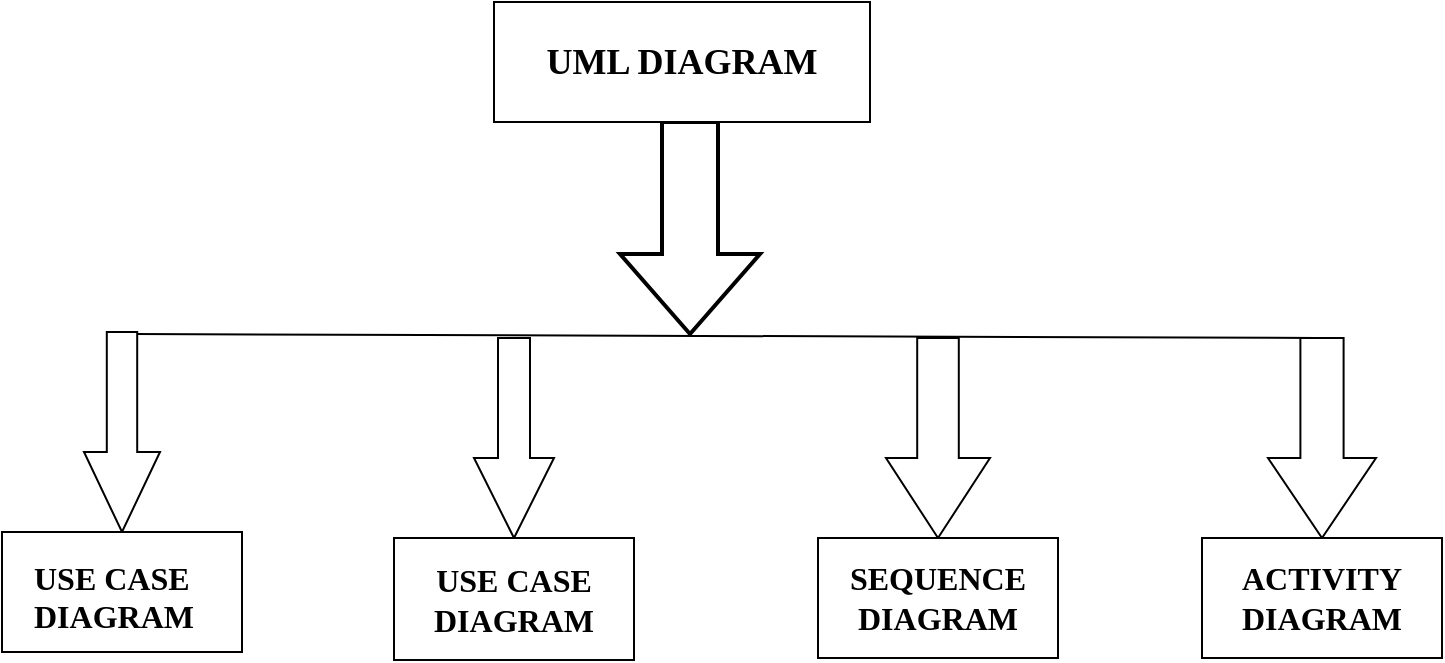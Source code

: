 <mxfile version="24.1.0" type="github">
  <diagram name="Page-1" id="UPTNPOhUaetWwT-Zzmnl">
    <mxGraphModel dx="1194" dy="923" grid="0" gridSize="10" guides="1" tooltips="1" connect="1" arrows="1" fold="1" page="0" pageScale="1" pageWidth="850" pageHeight="1100" math="0" shadow="0">
      <root>
        <mxCell id="0" />
        <mxCell id="1" parent="0" />
        <mxCell id="GNszNpCyyo_Y6eJy_8Zi-10" value="" style="verticalLabelPosition=bottom;verticalAlign=top;html=1;strokeWidth=2;shape=mxgraph.arrows2.arrow;dy=0.6;dx=40;notch=0;direction=south;" vertex="1" parent="1">
          <mxGeometry x="216" y="-104" width="70" height="106" as="geometry" />
        </mxCell>
        <mxCell id="GNszNpCyyo_Y6eJy_8Zi-17" value="&lt;h2&gt;&lt;font face=&quot;Times New Roman&quot;&gt;UML DIAGRAM&lt;/font&gt;&lt;/h2&gt;" style="rounded=0;whiteSpace=wrap;html=1;" vertex="1" parent="1">
          <mxGeometry x="153" y="-164" width="188" height="60" as="geometry" />
        </mxCell>
        <mxCell id="GNszNpCyyo_Y6eJy_8Zi-18" value="" style="endArrow=none;html=1;rounded=0;fontSize=12;startSize=8;endSize=8;curved=1;" edge="1" parent="1">
          <mxGeometry width="50" height="50" relative="1" as="geometry">
            <mxPoint x="-27" y="2" as="sourcePoint" />
            <mxPoint x="565" y="4" as="targetPoint" />
            <Array as="points">
              <mxPoint x="230" y="2" />
            </Array>
          </mxGeometry>
        </mxCell>
        <mxCell id="GNszNpCyyo_Y6eJy_8Zi-20" value="" style="html=1;shadow=0;dashed=0;align=center;verticalAlign=middle;shape=mxgraph.arrows2.arrow;dy=0.6;dx=40;direction=south;notch=0;" vertex="1" parent="1">
          <mxGeometry x="-52" y="1" width="38" height="100" as="geometry" />
        </mxCell>
        <mxCell id="GNszNpCyyo_Y6eJy_8Zi-21" value="" style="rounded=0;whiteSpace=wrap;html=1;" vertex="1" parent="1">
          <mxGeometry x="-93" y="101" width="120" height="60" as="geometry" />
        </mxCell>
        <mxCell id="GNszNpCyyo_Y6eJy_8Zi-22" value="" style="html=1;shadow=0;dashed=0;align=center;verticalAlign=middle;shape=mxgraph.arrows2.arrow;dy=0.6;dx=40;direction=south;notch=0;" vertex="1" parent="1">
          <mxGeometry x="143" y="4" width="40" height="100" as="geometry" />
        </mxCell>
        <mxCell id="GNszNpCyyo_Y6eJy_8Zi-23" value="&lt;p class=&quot;MsoNormal&quot;&gt;&lt;b style=&quot;mso-bidi-font-weight:normal&quot;&gt;&lt;span style=&quot;mso-spacerun:&#39;yes&#39;;font-family:&#39;Times New Roman&#39;;mso-fareast-font-family:SimSun;&#xa;mso-ansi-font-weight:bold;mso-bidi-font-weight:normal;font-size:12.0pt;&quot;&gt;USE CASE DIAGRAM&lt;/span&gt;&lt;/b&gt;&lt;/p&gt;" style="rounded=0;whiteSpace=wrap;html=1;" vertex="1" parent="1">
          <mxGeometry x="103" y="104" width="120" height="61" as="geometry" />
        </mxCell>
        <mxCell id="GNszNpCyyo_Y6eJy_8Zi-24" value="&lt;p class=&quot;MsoNormal&quot;&gt;&lt;b style=&quot;mso-bidi-font-weight:normal&quot;&gt;&lt;span style=&quot;mso-spacerun:&#39;yes&#39;;font-family:&#39;Times New Roman&#39;;mso-fareast-font-family:SimSun;&#xa;mso-ansi-font-weight:bold;mso-bidi-font-weight:normal;font-size:12.0pt;&quot;&gt;USE CASE DIAGRAM&lt;/span&gt;&lt;/b&gt;&lt;/p&gt;" style="text;whiteSpace=wrap;html=1;" vertex="1" parent="1">
          <mxGeometry x="-79" y="96" width="106" height="65" as="geometry" />
        </mxCell>
        <mxCell id="GNszNpCyyo_Y6eJy_8Zi-25" value="" style="html=1;shadow=0;dashed=0;align=center;verticalAlign=middle;shape=mxgraph.arrows2.arrow;dy=0.6;dx=40;direction=south;notch=0;" vertex="1" parent="1">
          <mxGeometry x="349" y="4" width="52" height="100" as="geometry" />
        </mxCell>
        <mxCell id="GNszNpCyyo_Y6eJy_8Zi-27" value="" style="html=1;shadow=0;dashed=0;align=center;verticalAlign=middle;shape=mxgraph.arrows2.arrow;dy=0.6;dx=40;direction=south;notch=0;" vertex="1" parent="1">
          <mxGeometry x="540" y="4" width="54" height="100" as="geometry" />
        </mxCell>
        <mxCell id="GNszNpCyyo_Y6eJy_8Zi-29" value="&lt;p class=&quot;MsoNormal&quot;&gt;&lt;b style=&quot;mso-bidi-font-weight:normal&quot;&gt;&lt;span style=&quot;mso-spacerun:&#39;yes&#39;;font-family:&#39;Times New Roman&#39;;mso-fareast-font-family:SimSun;&#xa;mso-ansi-font-weight:bold;font-size:12.0pt;&quot;&gt;ACTIVITY DIAGRAM&lt;/span&gt;&lt;/b&gt;&lt;/p&gt;" style="rounded=0;whiteSpace=wrap;html=1;" vertex="1" parent="1">
          <mxGeometry x="507" y="104" width="120" height="60" as="geometry" />
        </mxCell>
        <mxCell id="GNszNpCyyo_Y6eJy_8Zi-30" value="&lt;p class=&quot;MsoNormal&quot;&gt;&lt;b style=&quot;mso-bidi-font-weight:normal&quot;&gt;&lt;span style=&quot;mso-spacerun:&#39;yes&#39;;font-family:&#39;Times New Roman&#39;;mso-fareast-font-family:SimSun;&#xa;mso-ansi-font-weight:bold;font-size:12.0pt;&quot;&gt;SEQUENCE DIAGRAM&lt;/span&gt;&lt;/b&gt;&lt;/p&gt;" style="rounded=0;whiteSpace=wrap;html=1;" vertex="1" parent="1">
          <mxGeometry x="315" y="104" width="120" height="60" as="geometry" />
        </mxCell>
      </root>
    </mxGraphModel>
  </diagram>
</mxfile>
